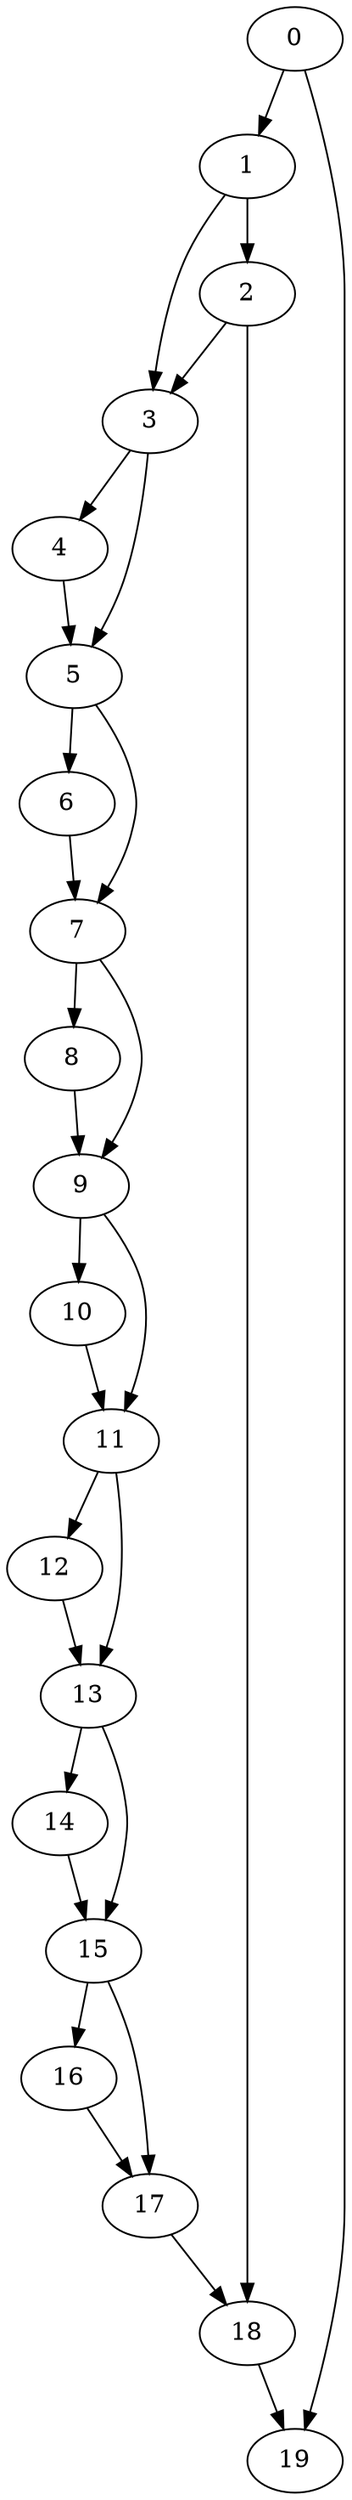 digraph {
	0
	1
	2
	3
	4
	5
	6
	7
	8
	9
	10
	11
	12
	13
	14
	15
	16
	17
	18
	19
	1 -> 3
	2 -> 3
	7 -> 9
	8 -> 9
	9 -> 10
	9 -> 11
	10 -> 11
	11 -> 12
	0 -> 19
	18 -> 19
	3 -> 4
	5 -> 6
	13 -> 15
	14 -> 15
	15 -> 16
	5 -> 7
	6 -> 7
	7 -> 8
	13 -> 14
	15 -> 17
	16 -> 17
	0 -> 1
	1 -> 2
	3 -> 5
	4 -> 5
	11 -> 13
	12 -> 13
	2 -> 18
	17 -> 18
}
